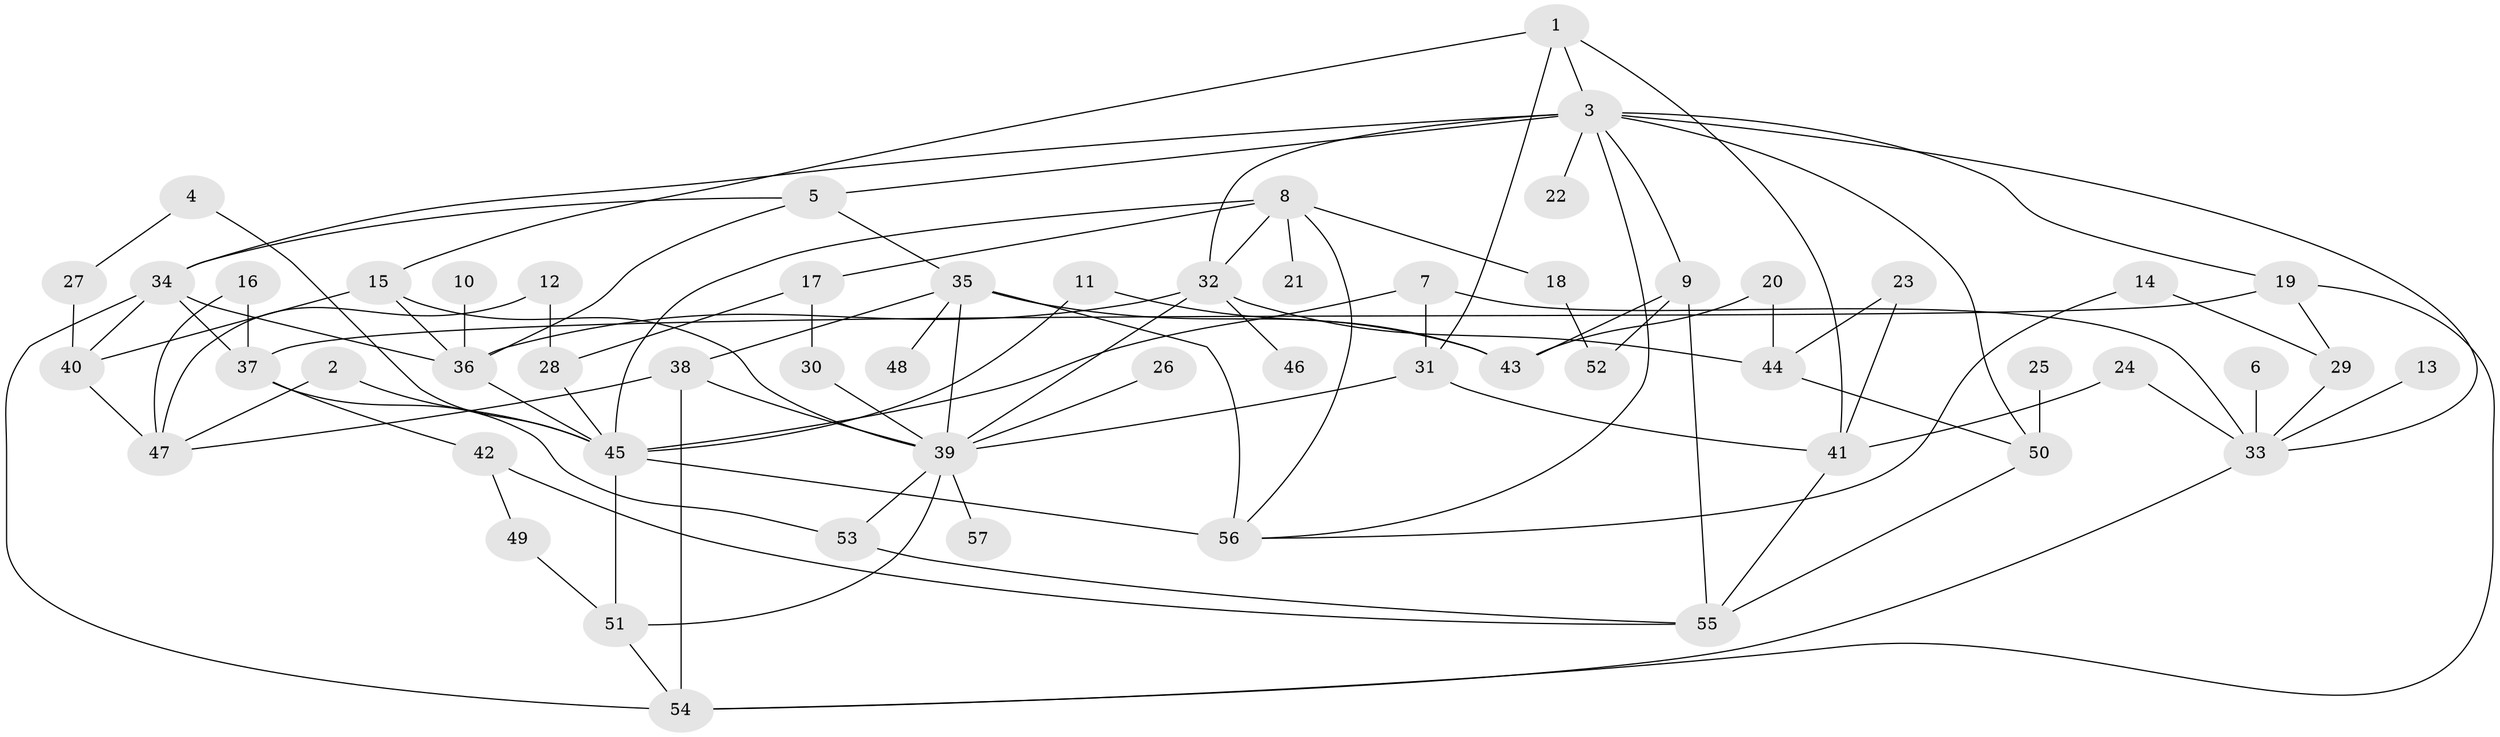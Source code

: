 // original degree distribution, {7: 0.008771929824561403, 6: 0.03508771929824561, 5: 0.09649122807017543, 1: 0.18421052631578946, 4: 0.14912280701754385, 3: 0.20175438596491227, 8: 0.008771929824561403, 2: 0.3157894736842105}
// Generated by graph-tools (version 1.1) at 2025/49/03/09/25 03:49:25]
// undirected, 57 vertices, 100 edges
graph export_dot {
graph [start="1"]
  node [color=gray90,style=filled];
  1;
  2;
  3;
  4;
  5;
  6;
  7;
  8;
  9;
  10;
  11;
  12;
  13;
  14;
  15;
  16;
  17;
  18;
  19;
  20;
  21;
  22;
  23;
  24;
  25;
  26;
  27;
  28;
  29;
  30;
  31;
  32;
  33;
  34;
  35;
  36;
  37;
  38;
  39;
  40;
  41;
  42;
  43;
  44;
  45;
  46;
  47;
  48;
  49;
  50;
  51;
  52;
  53;
  54;
  55;
  56;
  57;
  1 -- 3 [weight=1.0];
  1 -- 15 [weight=1.0];
  1 -- 31 [weight=1.0];
  1 -- 41 [weight=1.0];
  2 -- 45 [weight=1.0];
  2 -- 47 [weight=1.0];
  3 -- 5 [weight=1.0];
  3 -- 9 [weight=1.0];
  3 -- 19 [weight=1.0];
  3 -- 22 [weight=1.0];
  3 -- 32 [weight=1.0];
  3 -- 33 [weight=1.0];
  3 -- 34 [weight=1.0];
  3 -- 50 [weight=1.0];
  3 -- 56 [weight=1.0];
  4 -- 27 [weight=1.0];
  4 -- 45 [weight=1.0];
  5 -- 34 [weight=1.0];
  5 -- 35 [weight=1.0];
  5 -- 36 [weight=1.0];
  6 -- 33 [weight=1.0];
  7 -- 31 [weight=1.0];
  7 -- 33 [weight=1.0];
  7 -- 45 [weight=1.0];
  8 -- 17 [weight=1.0];
  8 -- 18 [weight=1.0];
  8 -- 21 [weight=1.0];
  8 -- 32 [weight=1.0];
  8 -- 45 [weight=1.0];
  8 -- 56 [weight=1.0];
  9 -- 43 [weight=1.0];
  9 -- 52 [weight=1.0];
  9 -- 55 [weight=1.0];
  10 -- 36 [weight=1.0];
  11 -- 43 [weight=1.0];
  11 -- 45 [weight=1.0];
  12 -- 28 [weight=1.0];
  12 -- 47 [weight=1.0];
  13 -- 33 [weight=1.0];
  14 -- 29 [weight=1.0];
  14 -- 56 [weight=1.0];
  15 -- 36 [weight=1.0];
  15 -- 39 [weight=1.0];
  15 -- 40 [weight=1.0];
  16 -- 37 [weight=1.0];
  16 -- 47 [weight=1.0];
  17 -- 28 [weight=1.0];
  17 -- 30 [weight=1.0];
  18 -- 52 [weight=1.0];
  19 -- 29 [weight=1.0];
  19 -- 37 [weight=1.0];
  19 -- 54 [weight=1.0];
  20 -- 43 [weight=1.0];
  20 -- 44 [weight=1.0];
  23 -- 41 [weight=1.0];
  23 -- 44 [weight=1.0];
  24 -- 33 [weight=1.0];
  24 -- 41 [weight=1.0];
  25 -- 50 [weight=1.0];
  26 -- 39 [weight=1.0];
  27 -- 40 [weight=1.0];
  28 -- 45 [weight=1.0];
  29 -- 33 [weight=1.0];
  30 -- 39 [weight=1.0];
  31 -- 39 [weight=1.0];
  31 -- 41 [weight=1.0];
  32 -- 36 [weight=1.0];
  32 -- 39 [weight=1.0];
  32 -- 44 [weight=1.0];
  32 -- 46 [weight=1.0];
  33 -- 54 [weight=1.0];
  34 -- 36 [weight=1.0];
  34 -- 37 [weight=1.0];
  34 -- 40 [weight=1.0];
  34 -- 54 [weight=1.0];
  35 -- 38 [weight=1.0];
  35 -- 39 [weight=1.0];
  35 -- 43 [weight=1.0];
  35 -- 48 [weight=1.0];
  35 -- 56 [weight=2.0];
  36 -- 45 [weight=1.0];
  37 -- 42 [weight=1.0];
  37 -- 53 [weight=1.0];
  38 -- 39 [weight=1.0];
  38 -- 47 [weight=1.0];
  38 -- 54 [weight=2.0];
  39 -- 51 [weight=1.0];
  39 -- 53 [weight=1.0];
  39 -- 57 [weight=1.0];
  40 -- 47 [weight=2.0];
  41 -- 55 [weight=1.0];
  42 -- 49 [weight=1.0];
  42 -- 55 [weight=1.0];
  44 -- 50 [weight=1.0];
  45 -- 51 [weight=1.0];
  45 -- 56 [weight=2.0];
  49 -- 51 [weight=1.0];
  50 -- 55 [weight=1.0];
  51 -- 54 [weight=1.0];
  53 -- 55 [weight=1.0];
}
